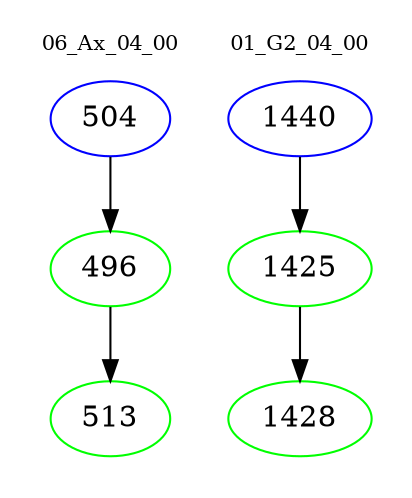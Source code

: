 digraph{
subgraph cluster_0 {
color = white
label = "06_Ax_04_00";
fontsize=10;
T0_504 [label="504", color="blue"]
T0_504 -> T0_496 [color="black"]
T0_496 [label="496", color="green"]
T0_496 -> T0_513 [color="black"]
T0_513 [label="513", color="green"]
}
subgraph cluster_1 {
color = white
label = "01_G2_04_00";
fontsize=10;
T1_1440 [label="1440", color="blue"]
T1_1440 -> T1_1425 [color="black"]
T1_1425 [label="1425", color="green"]
T1_1425 -> T1_1428 [color="black"]
T1_1428 [label="1428", color="green"]
}
}
